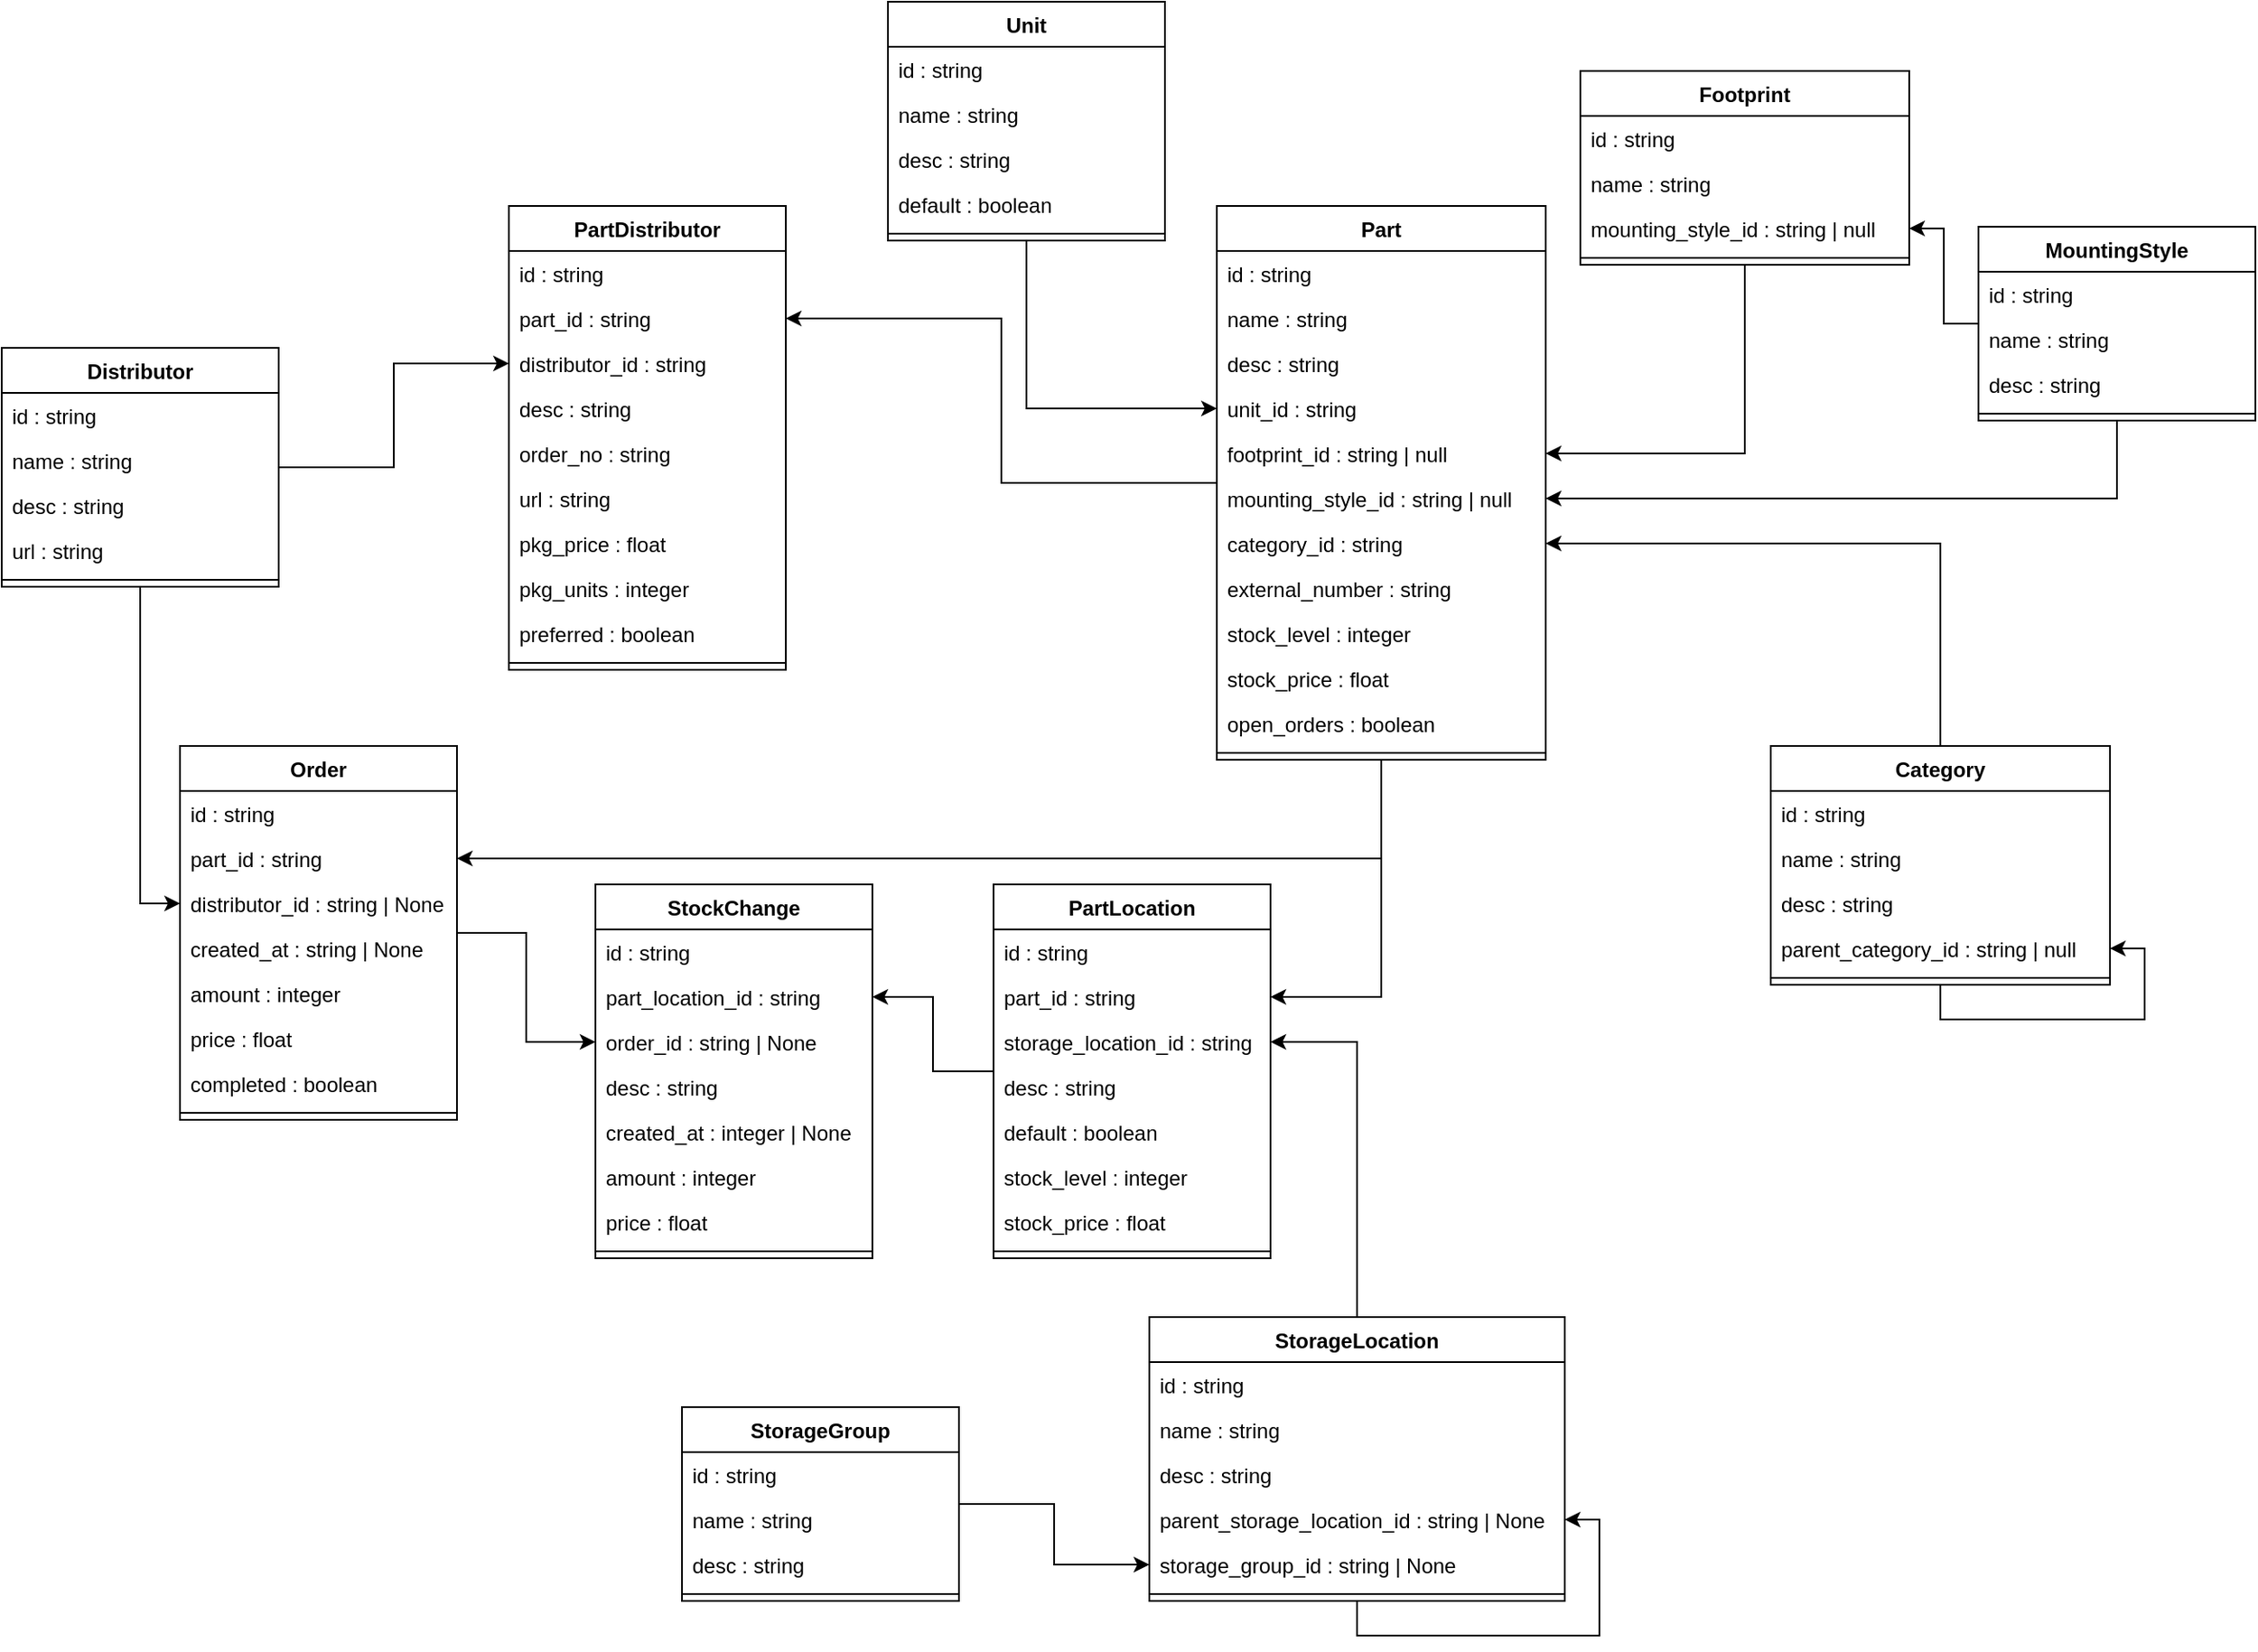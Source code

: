 <mxfile version="18.0.6" type="device"><diagram id="C5RBs43oDa-KdzZeNtuy" name="Page-1"><mxGraphModel dx="2889" dy="1167" grid="1" gridSize="10" guides="1" tooltips="1" connect="1" arrows="1" fold="1" page="1" pageScale="1" pageWidth="827" pageHeight="1169" math="0" shadow="0"><root><mxCell id="WIyWlLk6GJQsqaUBKTNV-0"/><mxCell id="WIyWlLk6GJQsqaUBKTNV-1" parent="WIyWlLk6GJQsqaUBKTNV-0"/><mxCell id="JeSXr1I24BMT02iOj9I2-17" style="edgeStyle=orthogonalEdgeStyle;rounded=0;orthogonalLoop=1;jettySize=auto;html=1;" parent="WIyWlLk6GJQsqaUBKTNV-1" source="TyrT48OzRcMUlwhW9ApC-0" target="JeSXr1I24BMT02iOj9I2-9" edge="1"><mxGeometry relative="1" as="geometry"/></mxCell><mxCell id="TyrT48OzRcMUlwhW9ApC-0" value="MountingStyle" style="swimlane;fontStyle=1;align=center;verticalAlign=top;childLayout=stackLayout;horizontal=1;startSize=26;horizontalStack=0;resizeParent=1;resizeParentMax=0;resizeLast=0;collapsible=1;marginBottom=0;" parent="WIyWlLk6GJQsqaUBKTNV-1" vertex="1"><mxGeometry x="649" y="220" width="160" height="112" as="geometry"/></mxCell><mxCell id="TyrT48OzRcMUlwhW9ApC-1" value="id : string" style="text;strokeColor=none;fillColor=none;align=left;verticalAlign=top;spacingLeft=4;spacingRight=4;overflow=hidden;rotatable=0;points=[[0,0.5],[1,0.5]];portConstraint=eastwest;" parent="TyrT48OzRcMUlwhW9ApC-0" vertex="1"><mxGeometry y="26" width="160" height="26" as="geometry"/></mxCell><mxCell id="TyrT48OzRcMUlwhW9ApC-4" value="name : string" style="text;strokeColor=none;fillColor=none;align=left;verticalAlign=top;spacingLeft=4;spacingRight=4;overflow=hidden;rotatable=0;points=[[0,0.5],[1,0.5]];portConstraint=eastwest;" parent="TyrT48OzRcMUlwhW9ApC-0" vertex="1"><mxGeometry y="52" width="160" height="26" as="geometry"/></mxCell><mxCell id="TyrT48OzRcMUlwhW9ApC-5" value="desc : string" style="text;strokeColor=none;fillColor=none;align=left;verticalAlign=top;spacingLeft=4;spacingRight=4;overflow=hidden;rotatable=0;points=[[0,0.5],[1,0.5]];portConstraint=eastwest;" parent="TyrT48OzRcMUlwhW9ApC-0" vertex="1"><mxGeometry y="78" width="160" height="26" as="geometry"/></mxCell><mxCell id="TyrT48OzRcMUlwhW9ApC-2" value="" style="line;strokeWidth=1;fillColor=none;align=left;verticalAlign=middle;spacingTop=-1;spacingLeft=3;spacingRight=3;rotatable=0;labelPosition=right;points=[];portConstraint=eastwest;" parent="TyrT48OzRcMUlwhW9ApC-0" vertex="1"><mxGeometry y="104" width="160" height="8" as="geometry"/></mxCell><mxCell id="JeSXr1I24BMT02iOj9I2-16" style="edgeStyle=orthogonalEdgeStyle;rounded=0;orthogonalLoop=1;jettySize=auto;html=1;" parent="WIyWlLk6GJQsqaUBKTNV-1" source="RS67MJvGB5C3cpKeubtu-0" target="JeSXr1I24BMT02iOj9I2-7" edge="1"><mxGeometry relative="1" as="geometry"/></mxCell><mxCell id="RS67MJvGB5C3cpKeubtu-0" value="Footprint" style="swimlane;fontStyle=1;align=center;verticalAlign=top;childLayout=stackLayout;horizontal=1;startSize=26;horizontalStack=0;resizeParent=1;resizeParentMax=0;resizeLast=0;collapsible=1;marginBottom=0;" parent="WIyWlLk6GJQsqaUBKTNV-1" vertex="1"><mxGeometry x="419" y="130" width="190" height="112" as="geometry"/></mxCell><mxCell id="RS67MJvGB5C3cpKeubtu-1" value="id : string" style="text;strokeColor=none;fillColor=none;align=left;verticalAlign=top;spacingLeft=4;spacingRight=4;overflow=hidden;rotatable=0;points=[[0,0.5],[1,0.5]];portConstraint=eastwest;" parent="RS67MJvGB5C3cpKeubtu-0" vertex="1"><mxGeometry y="26" width="190" height="26" as="geometry"/></mxCell><mxCell id="RS67MJvGB5C3cpKeubtu-4" value="name : string" style="text;strokeColor=none;fillColor=none;align=left;verticalAlign=top;spacingLeft=4;spacingRight=4;overflow=hidden;rotatable=0;points=[[0,0.5],[1,0.5]];portConstraint=eastwest;" parent="RS67MJvGB5C3cpKeubtu-0" vertex="1"><mxGeometry y="52" width="190" height="26" as="geometry"/></mxCell><mxCell id="RS67MJvGB5C3cpKeubtu-5" value="mounting_style_id : string | null" style="text;strokeColor=none;fillColor=none;align=left;verticalAlign=top;spacingLeft=4;spacingRight=4;overflow=hidden;rotatable=0;points=[[0,0.5],[1,0.5]];portConstraint=eastwest;" parent="RS67MJvGB5C3cpKeubtu-0" vertex="1"><mxGeometry y="78" width="190" height="26" as="geometry"/></mxCell><mxCell id="RS67MJvGB5C3cpKeubtu-2" value="" style="line;strokeWidth=1;fillColor=none;align=left;verticalAlign=middle;spacingTop=-1;spacingLeft=3;spacingRight=3;rotatable=0;labelPosition=right;points=[];portConstraint=eastwest;" parent="RS67MJvGB5C3cpKeubtu-0" vertex="1"><mxGeometry y="104" width="190" height="8" as="geometry"/></mxCell><mxCell id="RS67MJvGB5C3cpKeubtu-6" style="edgeStyle=orthogonalEdgeStyle;rounded=0;orthogonalLoop=1;jettySize=auto;html=1;entryX=1;entryY=0.5;entryDx=0;entryDy=0;" parent="WIyWlLk6GJQsqaUBKTNV-1" source="TyrT48OzRcMUlwhW9ApC-0" target="RS67MJvGB5C3cpKeubtu-5" edge="1"><mxGeometry relative="1" as="geometry"/></mxCell><mxCell id="JeSXr1I24BMT02iOj9I2-18" style="edgeStyle=orthogonalEdgeStyle;rounded=0;orthogonalLoop=1;jettySize=auto;html=1;" parent="WIyWlLk6GJQsqaUBKTNV-1" source="RS67MJvGB5C3cpKeubtu-7" target="JeSXr1I24BMT02iOj9I2-10" edge="1"><mxGeometry relative="1" as="geometry"/></mxCell><mxCell id="RS67MJvGB5C3cpKeubtu-7" value="Category" style="swimlane;fontStyle=1;align=center;verticalAlign=top;childLayout=stackLayout;horizontal=1;startSize=26;horizontalStack=0;resizeParent=1;resizeParentMax=0;resizeLast=0;collapsible=1;marginBottom=0;" parent="WIyWlLk6GJQsqaUBKTNV-1" vertex="1"><mxGeometry x="529" y="520" width="196" height="138" as="geometry"/></mxCell><mxCell id="RS67MJvGB5C3cpKeubtu-8" value="id : string" style="text;strokeColor=none;fillColor=none;align=left;verticalAlign=top;spacingLeft=4;spacingRight=4;overflow=hidden;rotatable=0;points=[[0,0.5],[1,0.5]];portConstraint=eastwest;" parent="RS67MJvGB5C3cpKeubtu-7" vertex="1"><mxGeometry y="26" width="196" height="26" as="geometry"/></mxCell><mxCell id="RS67MJvGB5C3cpKeubtu-11" value="name : string" style="text;strokeColor=none;fillColor=none;align=left;verticalAlign=top;spacingLeft=4;spacingRight=4;overflow=hidden;rotatable=0;points=[[0,0.5],[1,0.5]];portConstraint=eastwest;" parent="RS67MJvGB5C3cpKeubtu-7" vertex="1"><mxGeometry y="52" width="196" height="26" as="geometry"/></mxCell><mxCell id="RS67MJvGB5C3cpKeubtu-12" value="desc : string" style="text;strokeColor=none;fillColor=none;align=left;verticalAlign=top;spacingLeft=4;spacingRight=4;overflow=hidden;rotatable=0;points=[[0,0.5],[1,0.5]];portConstraint=eastwest;" parent="RS67MJvGB5C3cpKeubtu-7" vertex="1"><mxGeometry y="78" width="196" height="26" as="geometry"/></mxCell><mxCell id="RS67MJvGB5C3cpKeubtu-13" value="parent_category_id : string | null" style="text;strokeColor=none;fillColor=none;align=left;verticalAlign=top;spacingLeft=4;spacingRight=4;overflow=hidden;rotatable=0;points=[[0,0.5],[1,0.5]];portConstraint=eastwest;" parent="RS67MJvGB5C3cpKeubtu-7" vertex="1"><mxGeometry y="104" width="196" height="26" as="geometry"/></mxCell><mxCell id="RS67MJvGB5C3cpKeubtu-9" value="" style="line;strokeWidth=1;fillColor=none;align=left;verticalAlign=middle;spacingTop=-1;spacingLeft=3;spacingRight=3;rotatable=0;labelPosition=right;points=[];portConstraint=eastwest;" parent="RS67MJvGB5C3cpKeubtu-7" vertex="1"><mxGeometry y="130" width="196" height="8" as="geometry"/></mxCell><mxCell id="RS67MJvGB5C3cpKeubtu-14" style="edgeStyle=orthogonalEdgeStyle;rounded=0;orthogonalLoop=1;jettySize=auto;html=1;" parent="RS67MJvGB5C3cpKeubtu-7" source="RS67MJvGB5C3cpKeubtu-7" target="RS67MJvGB5C3cpKeubtu-13" edge="1"><mxGeometry relative="1" as="geometry"/></mxCell><mxCell id="JeSXr1I24BMT02iOj9I2-19" style="edgeStyle=orthogonalEdgeStyle;rounded=0;orthogonalLoop=1;jettySize=auto;html=1;" parent="WIyWlLk6GJQsqaUBKTNV-1" source="Tr1gkAWnGnEgOBQo-CUW-0" target="JeSXr1I24BMT02iOj9I2-6" edge="1"><mxGeometry relative="1" as="geometry"/></mxCell><mxCell id="Tr1gkAWnGnEgOBQo-CUW-0" value="Unit" style="swimlane;fontStyle=1;align=center;verticalAlign=top;childLayout=stackLayout;horizontal=1;startSize=26;horizontalStack=0;resizeParent=1;resizeParentMax=0;resizeLast=0;collapsible=1;marginBottom=0;" parent="WIyWlLk6GJQsqaUBKTNV-1" vertex="1"><mxGeometry x="19" y="90" width="160" height="138" as="geometry"/></mxCell><mxCell id="Tr1gkAWnGnEgOBQo-CUW-1" value="id : string" style="text;strokeColor=none;fillColor=none;align=left;verticalAlign=top;spacingLeft=4;spacingRight=4;overflow=hidden;rotatable=0;points=[[0,0.5],[1,0.5]];portConstraint=eastwest;" parent="Tr1gkAWnGnEgOBQo-CUW-0" vertex="1"><mxGeometry y="26" width="160" height="26" as="geometry"/></mxCell><mxCell id="Tr1gkAWnGnEgOBQo-CUW-6" value="name : string" style="text;strokeColor=none;fillColor=none;align=left;verticalAlign=top;spacingLeft=4;spacingRight=4;overflow=hidden;rotatable=0;points=[[0,0.5],[1,0.5]];portConstraint=eastwest;" parent="Tr1gkAWnGnEgOBQo-CUW-0" vertex="1"><mxGeometry y="52" width="160" height="26" as="geometry"/></mxCell><mxCell id="Tr1gkAWnGnEgOBQo-CUW-7" value="desc : string" style="text;strokeColor=none;fillColor=none;align=left;verticalAlign=top;spacingLeft=4;spacingRight=4;overflow=hidden;rotatable=0;points=[[0,0.5],[1,0.5]];portConstraint=eastwest;" parent="Tr1gkAWnGnEgOBQo-CUW-0" vertex="1"><mxGeometry y="78" width="160" height="26" as="geometry"/></mxCell><mxCell id="Tr1gkAWnGnEgOBQo-CUW-8" value="default : boolean" style="text;strokeColor=none;fillColor=none;align=left;verticalAlign=top;spacingLeft=4;spacingRight=4;overflow=hidden;rotatable=0;points=[[0,0.5],[1,0.5]];portConstraint=eastwest;" parent="Tr1gkAWnGnEgOBQo-CUW-0" vertex="1"><mxGeometry y="104" width="160" height="26" as="geometry"/></mxCell><mxCell id="Tr1gkAWnGnEgOBQo-CUW-2" value="" style="line;strokeWidth=1;fillColor=none;align=left;verticalAlign=middle;spacingTop=-1;spacingLeft=3;spacingRight=3;rotatable=0;labelPosition=right;points=[];portConstraint=eastwest;" parent="Tr1gkAWnGnEgOBQo-CUW-0" vertex="1"><mxGeometry y="130" width="160" height="8" as="geometry"/></mxCell><mxCell id="5RGRm8W-B_C1a2ed9hxM-20" style="edgeStyle=orthogonalEdgeStyle;rounded=0;orthogonalLoop=1;jettySize=auto;html=1;" parent="WIyWlLk6GJQsqaUBKTNV-1" source="JeSXr1I24BMT02iOj9I2-0" target="5RGRm8W-B_C1a2ed9hxM-11" edge="1"><mxGeometry relative="1" as="geometry"/></mxCell><mxCell id="inJ2HGPd-yacJufgZ3Vq-11" style="edgeStyle=orthogonalEdgeStyle;rounded=0;orthogonalLoop=1;jettySize=auto;html=1;" parent="WIyWlLk6GJQsqaUBKTNV-1" source="JeSXr1I24BMT02iOj9I2-0" target="inJ2HGPd-yacJufgZ3Vq-4" edge="1"><mxGeometry relative="1" as="geometry"/></mxCell><mxCell id="sxw9xvPwguNYQb6gRzbh-11" style="edgeStyle=orthogonalEdgeStyle;rounded=0;orthogonalLoop=1;jettySize=auto;html=1;" parent="WIyWlLk6GJQsqaUBKTNV-1" source="JeSXr1I24BMT02iOj9I2-0" target="sxw9xvPwguNYQb6gRzbh-4" edge="1"><mxGeometry relative="1" as="geometry"/></mxCell><mxCell id="JeSXr1I24BMT02iOj9I2-0" value="Part" style="swimlane;fontStyle=1;align=center;verticalAlign=top;childLayout=stackLayout;horizontal=1;startSize=26;horizontalStack=0;resizeParent=1;resizeParentMax=0;resizeLast=0;collapsible=1;marginBottom=0;" parent="WIyWlLk6GJQsqaUBKTNV-1" vertex="1"><mxGeometry x="209" y="208" width="190" height="320" as="geometry"/></mxCell><mxCell id="JeSXr1I24BMT02iOj9I2-1" value="id : string" style="text;strokeColor=none;fillColor=none;align=left;verticalAlign=top;spacingLeft=4;spacingRight=4;overflow=hidden;rotatable=0;points=[[0,0.5],[1,0.5]];portConstraint=eastwest;" parent="JeSXr1I24BMT02iOj9I2-0" vertex="1"><mxGeometry y="26" width="190" height="26" as="geometry"/></mxCell><mxCell id="JeSXr1I24BMT02iOj9I2-4" value="name : string" style="text;strokeColor=none;fillColor=none;align=left;verticalAlign=top;spacingLeft=4;spacingRight=4;overflow=hidden;rotatable=0;points=[[0,0.5],[1,0.5]];portConstraint=eastwest;" parent="JeSXr1I24BMT02iOj9I2-0" vertex="1"><mxGeometry y="52" width="190" height="26" as="geometry"/></mxCell><mxCell id="JeSXr1I24BMT02iOj9I2-5" value="desc : string" style="text;strokeColor=none;fillColor=none;align=left;verticalAlign=top;spacingLeft=4;spacingRight=4;overflow=hidden;rotatable=0;points=[[0,0.5],[1,0.5]];portConstraint=eastwest;" parent="JeSXr1I24BMT02iOj9I2-0" vertex="1"><mxGeometry y="78" width="190" height="26" as="geometry"/></mxCell><mxCell id="JeSXr1I24BMT02iOj9I2-6" value="unit_id : string" style="text;strokeColor=none;fillColor=none;align=left;verticalAlign=top;spacingLeft=4;spacingRight=4;overflow=hidden;rotatable=0;points=[[0,0.5],[1,0.5]];portConstraint=eastwest;" parent="JeSXr1I24BMT02iOj9I2-0" vertex="1"><mxGeometry y="104" width="190" height="26" as="geometry"/></mxCell><mxCell id="JeSXr1I24BMT02iOj9I2-7" value="footprint_id : string | null" style="text;strokeColor=none;fillColor=none;align=left;verticalAlign=top;spacingLeft=4;spacingRight=4;overflow=hidden;rotatable=0;points=[[0,0.5],[1,0.5]];portConstraint=eastwest;" parent="JeSXr1I24BMT02iOj9I2-0" vertex="1"><mxGeometry y="130" width="190" height="26" as="geometry"/></mxCell><mxCell id="JeSXr1I24BMT02iOj9I2-9" value="mounting_style_id : string | null" style="text;strokeColor=none;fillColor=none;align=left;verticalAlign=top;spacingLeft=4;spacingRight=4;overflow=hidden;rotatable=0;points=[[0,0.5],[1,0.5]];portConstraint=eastwest;" parent="JeSXr1I24BMT02iOj9I2-0" vertex="1"><mxGeometry y="156" width="190" height="26" as="geometry"/></mxCell><mxCell id="JeSXr1I24BMT02iOj9I2-10" value="category_id : string" style="text;strokeColor=none;fillColor=none;align=left;verticalAlign=top;spacingLeft=4;spacingRight=4;overflow=hidden;rotatable=0;points=[[0,0.5],[1,0.5]];portConstraint=eastwest;" parent="JeSXr1I24BMT02iOj9I2-0" vertex="1"><mxGeometry y="182" width="190" height="26" as="geometry"/></mxCell><mxCell id="JeSXr1I24BMT02iOj9I2-11" value="external_number : string" style="text;strokeColor=none;fillColor=none;align=left;verticalAlign=top;spacingLeft=4;spacingRight=4;overflow=hidden;rotatable=0;points=[[0,0.5],[1,0.5]];portConstraint=eastwest;" parent="JeSXr1I24BMT02iOj9I2-0" vertex="1"><mxGeometry y="208" width="190" height="26" as="geometry"/></mxCell><mxCell id="JeSXr1I24BMT02iOj9I2-12" value="stock_level : integer" style="text;strokeColor=none;fillColor=none;align=left;verticalAlign=top;spacingLeft=4;spacingRight=4;overflow=hidden;rotatable=0;points=[[0,0.5],[1,0.5]];portConstraint=eastwest;" parent="JeSXr1I24BMT02iOj9I2-0" vertex="1"><mxGeometry y="234" width="190" height="26" as="geometry"/></mxCell><mxCell id="JeSXr1I24BMT02iOj9I2-13" value="stock_price : float" style="text;strokeColor=none;fillColor=none;align=left;verticalAlign=top;spacingLeft=4;spacingRight=4;overflow=hidden;rotatable=0;points=[[0,0.5],[1,0.5]];portConstraint=eastwest;" parent="JeSXr1I24BMT02iOj9I2-0" vertex="1"><mxGeometry y="260" width="190" height="26" as="geometry"/></mxCell><mxCell id="JeSXr1I24BMT02iOj9I2-14" value="open_orders : boolean" style="text;strokeColor=none;fillColor=none;align=left;verticalAlign=top;spacingLeft=4;spacingRight=4;overflow=hidden;rotatable=0;points=[[0,0.5],[1,0.5]];portConstraint=eastwest;" parent="JeSXr1I24BMT02iOj9I2-0" vertex="1"><mxGeometry y="286" width="190" height="26" as="geometry"/></mxCell><mxCell id="JeSXr1I24BMT02iOj9I2-2" value="" style="line;strokeWidth=1;fillColor=none;align=left;verticalAlign=middle;spacingTop=-1;spacingLeft=3;spacingRight=3;rotatable=0;labelPosition=right;points=[];portConstraint=eastwest;" parent="JeSXr1I24BMT02iOj9I2-0" vertex="1"><mxGeometry y="312" width="190" height="8" as="geometry"/></mxCell><mxCell id="5RGRm8W-B_C1a2ed9hxM-19" style="edgeStyle=orthogonalEdgeStyle;rounded=0;orthogonalLoop=1;jettySize=auto;html=1;" parent="WIyWlLk6GJQsqaUBKTNV-1" source="5RGRm8W-B_C1a2ed9hxM-0" target="5RGRm8W-B_C1a2ed9hxM-12" edge="1"><mxGeometry relative="1" as="geometry"/></mxCell><mxCell id="inJ2HGPd-yacJufgZ3Vq-10" style="edgeStyle=orthogonalEdgeStyle;rounded=0;orthogonalLoop=1;jettySize=auto;html=1;" parent="WIyWlLk6GJQsqaUBKTNV-1" source="5RGRm8W-B_C1a2ed9hxM-0" target="inJ2HGPd-yacJufgZ3Vq-5" edge="1"><mxGeometry relative="1" as="geometry"/></mxCell><mxCell id="5RGRm8W-B_C1a2ed9hxM-0" value="Distributor" style="swimlane;fontStyle=1;align=center;verticalAlign=top;childLayout=stackLayout;horizontal=1;startSize=26;horizontalStack=0;resizeParent=1;resizeParentMax=0;resizeLast=0;collapsible=1;marginBottom=0;" parent="WIyWlLk6GJQsqaUBKTNV-1" vertex="1"><mxGeometry x="-493" y="290" width="160" height="138" as="geometry"/></mxCell><mxCell id="5RGRm8W-B_C1a2ed9hxM-1" value="id : string" style="text;strokeColor=none;fillColor=none;align=left;verticalAlign=top;spacingLeft=4;spacingRight=4;overflow=hidden;rotatable=0;points=[[0,0.5],[1,0.5]];portConstraint=eastwest;" parent="5RGRm8W-B_C1a2ed9hxM-0" vertex="1"><mxGeometry y="26" width="160" height="26" as="geometry"/></mxCell><mxCell id="5RGRm8W-B_C1a2ed9hxM-8" value="name : string" style="text;strokeColor=none;fillColor=none;align=left;verticalAlign=top;spacingLeft=4;spacingRight=4;overflow=hidden;rotatable=0;points=[[0,0.5],[1,0.5]];portConstraint=eastwest;" parent="5RGRm8W-B_C1a2ed9hxM-0" vertex="1"><mxGeometry y="52" width="160" height="26" as="geometry"/></mxCell><mxCell id="5RGRm8W-B_C1a2ed9hxM-9" value="desc : string" style="text;strokeColor=none;fillColor=none;align=left;verticalAlign=top;spacingLeft=4;spacingRight=4;overflow=hidden;rotatable=0;points=[[0,0.5],[1,0.5]];portConstraint=eastwest;" parent="5RGRm8W-B_C1a2ed9hxM-0" vertex="1"><mxGeometry y="78" width="160" height="26" as="geometry"/></mxCell><mxCell id="5RGRm8W-B_C1a2ed9hxM-10" value="url : string" style="text;strokeColor=none;fillColor=none;align=left;verticalAlign=top;spacingLeft=4;spacingRight=4;overflow=hidden;rotatable=0;points=[[0,0.5],[1,0.5]];portConstraint=eastwest;" parent="5RGRm8W-B_C1a2ed9hxM-0" vertex="1"><mxGeometry y="104" width="160" height="26" as="geometry"/></mxCell><mxCell id="5RGRm8W-B_C1a2ed9hxM-2" value="" style="line;strokeWidth=1;fillColor=none;align=left;verticalAlign=middle;spacingTop=-1;spacingLeft=3;spacingRight=3;rotatable=0;labelPosition=right;points=[];portConstraint=eastwest;" parent="5RGRm8W-B_C1a2ed9hxM-0" vertex="1"><mxGeometry y="130" width="160" height="8" as="geometry"/></mxCell><mxCell id="5RGRm8W-B_C1a2ed9hxM-4" value="PartDistributor" style="swimlane;fontStyle=1;align=center;verticalAlign=top;childLayout=stackLayout;horizontal=1;startSize=26;horizontalStack=0;resizeParent=1;resizeParentMax=0;resizeLast=0;collapsible=1;marginBottom=0;" parent="WIyWlLk6GJQsqaUBKTNV-1" vertex="1"><mxGeometry x="-200" y="208" width="160" height="268" as="geometry"/></mxCell><mxCell id="5RGRm8W-B_C1a2ed9hxM-5" value="id : string" style="text;strokeColor=none;fillColor=none;align=left;verticalAlign=top;spacingLeft=4;spacingRight=4;overflow=hidden;rotatable=0;points=[[0,0.5],[1,0.5]];portConstraint=eastwest;" parent="5RGRm8W-B_C1a2ed9hxM-4" vertex="1"><mxGeometry y="26" width="160" height="26" as="geometry"/></mxCell><mxCell id="5RGRm8W-B_C1a2ed9hxM-11" value="part_id : string" style="text;strokeColor=none;fillColor=none;align=left;verticalAlign=top;spacingLeft=4;spacingRight=4;overflow=hidden;rotatable=0;points=[[0,0.5],[1,0.5]];portConstraint=eastwest;" parent="5RGRm8W-B_C1a2ed9hxM-4" vertex="1"><mxGeometry y="52" width="160" height="26" as="geometry"/></mxCell><mxCell id="5RGRm8W-B_C1a2ed9hxM-12" value="distributor_id : string" style="text;strokeColor=none;fillColor=none;align=left;verticalAlign=top;spacingLeft=4;spacingRight=4;overflow=hidden;rotatable=0;points=[[0,0.5],[1,0.5]];portConstraint=eastwest;" parent="5RGRm8W-B_C1a2ed9hxM-4" vertex="1"><mxGeometry y="78" width="160" height="26" as="geometry"/></mxCell><mxCell id="5RGRm8W-B_C1a2ed9hxM-13" value="desc : string" style="text;strokeColor=none;fillColor=none;align=left;verticalAlign=top;spacingLeft=4;spacingRight=4;overflow=hidden;rotatable=0;points=[[0,0.5],[1,0.5]];portConstraint=eastwest;" parent="5RGRm8W-B_C1a2ed9hxM-4" vertex="1"><mxGeometry y="104" width="160" height="26" as="geometry"/></mxCell><mxCell id="5RGRm8W-B_C1a2ed9hxM-21" value="order_no : string" style="text;strokeColor=none;fillColor=none;align=left;verticalAlign=top;spacingLeft=4;spacingRight=4;overflow=hidden;rotatable=0;points=[[0,0.5],[1,0.5]];portConstraint=eastwest;" parent="5RGRm8W-B_C1a2ed9hxM-4" vertex="1"><mxGeometry y="130" width="160" height="26" as="geometry"/></mxCell><mxCell id="5RGRm8W-B_C1a2ed9hxM-14" value="url : string" style="text;strokeColor=none;fillColor=none;align=left;verticalAlign=top;spacingLeft=4;spacingRight=4;overflow=hidden;rotatable=0;points=[[0,0.5],[1,0.5]];portConstraint=eastwest;" parent="5RGRm8W-B_C1a2ed9hxM-4" vertex="1"><mxGeometry y="156" width="160" height="26" as="geometry"/></mxCell><mxCell id="5RGRm8W-B_C1a2ed9hxM-15" value="pkg_price : float" style="text;strokeColor=none;fillColor=none;align=left;verticalAlign=top;spacingLeft=4;spacingRight=4;overflow=hidden;rotatable=0;points=[[0,0.5],[1,0.5]];portConstraint=eastwest;" parent="5RGRm8W-B_C1a2ed9hxM-4" vertex="1"><mxGeometry y="182" width="160" height="26" as="geometry"/></mxCell><mxCell id="5RGRm8W-B_C1a2ed9hxM-16" value="pkg_units : integer" style="text;strokeColor=none;fillColor=none;align=left;verticalAlign=top;spacingLeft=4;spacingRight=4;overflow=hidden;rotatable=0;points=[[0,0.5],[1,0.5]];portConstraint=eastwest;" parent="5RGRm8W-B_C1a2ed9hxM-4" vertex="1"><mxGeometry y="208" width="160" height="26" as="geometry"/></mxCell><mxCell id="5RGRm8W-B_C1a2ed9hxM-17" value="preferred : boolean" style="text;strokeColor=none;fillColor=none;align=left;verticalAlign=top;spacingLeft=4;spacingRight=4;overflow=hidden;rotatable=0;points=[[0,0.5],[1,0.5]];portConstraint=eastwest;" parent="5RGRm8W-B_C1a2ed9hxM-4" vertex="1"><mxGeometry y="234" width="160" height="26" as="geometry"/></mxCell><mxCell id="5RGRm8W-B_C1a2ed9hxM-6" value="" style="line;strokeWidth=1;fillColor=none;align=left;verticalAlign=middle;spacingTop=-1;spacingLeft=3;spacingRight=3;rotatable=0;labelPosition=right;points=[];portConstraint=eastwest;" parent="5RGRm8W-B_C1a2ed9hxM-4" vertex="1"><mxGeometry y="260" width="160" height="8" as="geometry"/></mxCell><mxCell id="7PLRotigtV7YpJzPNAxf-13" style="edgeStyle=orthogonalEdgeStyle;rounded=0;orthogonalLoop=1;jettySize=auto;html=1;" parent="WIyWlLk6GJQsqaUBKTNV-1" source="7PLRotigtV7YpJzPNAxf-0" target="7PLRotigtV7YpJzPNAxf-12" edge="1"><mxGeometry relative="1" as="geometry"/></mxCell><mxCell id="7PLRotigtV7YpJzPNAxf-0" value="StorageGroup" style="swimlane;fontStyle=1;align=center;verticalAlign=top;childLayout=stackLayout;horizontal=1;startSize=26;horizontalStack=0;resizeParent=1;resizeParentMax=0;resizeLast=0;collapsible=1;marginBottom=0;" parent="WIyWlLk6GJQsqaUBKTNV-1" vertex="1"><mxGeometry x="-100" y="902" width="160" height="112" as="geometry"/></mxCell><mxCell id="7PLRotigtV7YpJzPNAxf-1" value="id : string" style="text;strokeColor=none;fillColor=none;align=left;verticalAlign=top;spacingLeft=4;spacingRight=4;overflow=hidden;rotatable=0;points=[[0,0.5],[1,0.5]];portConstraint=eastwest;" parent="7PLRotigtV7YpJzPNAxf-0" vertex="1"><mxGeometry y="26" width="160" height="26" as="geometry"/></mxCell><mxCell id="7PLRotigtV7YpJzPNAxf-4" value="name : string" style="text;strokeColor=none;fillColor=none;align=left;verticalAlign=top;spacingLeft=4;spacingRight=4;overflow=hidden;rotatable=0;points=[[0,0.5],[1,0.5]];portConstraint=eastwest;" parent="7PLRotigtV7YpJzPNAxf-0" vertex="1"><mxGeometry y="52" width="160" height="26" as="geometry"/></mxCell><mxCell id="7PLRotigtV7YpJzPNAxf-5" value="desc : string" style="text;strokeColor=none;fillColor=none;align=left;verticalAlign=top;spacingLeft=4;spacingRight=4;overflow=hidden;rotatable=0;points=[[0,0.5],[1,0.5]];portConstraint=eastwest;" parent="7PLRotigtV7YpJzPNAxf-0" vertex="1"><mxGeometry y="78" width="160" height="26" as="geometry"/></mxCell><mxCell id="7PLRotigtV7YpJzPNAxf-2" value="" style="line;strokeWidth=1;fillColor=none;align=left;verticalAlign=middle;spacingTop=-1;spacingLeft=3;spacingRight=3;rotatable=0;labelPosition=right;points=[];portConstraint=eastwest;" parent="7PLRotigtV7YpJzPNAxf-0" vertex="1"><mxGeometry y="104" width="160" height="8" as="geometry"/></mxCell><mxCell id="sxw9xvPwguNYQb6gRzbh-10" style="edgeStyle=orthogonalEdgeStyle;rounded=0;orthogonalLoop=1;jettySize=auto;html=1;" parent="WIyWlLk6GJQsqaUBKTNV-1" source="7PLRotigtV7YpJzPNAxf-6" target="sxw9xvPwguNYQb6gRzbh-5" edge="1"><mxGeometry relative="1" as="geometry"/></mxCell><mxCell id="7PLRotigtV7YpJzPNAxf-6" value="StorageLocation" style="swimlane;fontStyle=1;align=center;verticalAlign=top;childLayout=stackLayout;horizontal=1;startSize=26;horizontalStack=0;resizeParent=1;resizeParentMax=0;resizeLast=0;collapsible=1;marginBottom=0;" parent="WIyWlLk6GJQsqaUBKTNV-1" vertex="1"><mxGeometry x="170" y="850" width="240" height="164" as="geometry"/></mxCell><mxCell id="7PLRotigtV7YpJzPNAxf-7" value="id : string" style="text;strokeColor=none;fillColor=none;align=left;verticalAlign=top;spacingLeft=4;spacingRight=4;overflow=hidden;rotatable=0;points=[[0,0.5],[1,0.5]];portConstraint=eastwest;" parent="7PLRotigtV7YpJzPNAxf-6" vertex="1"><mxGeometry y="26" width="240" height="26" as="geometry"/></mxCell><mxCell id="7PLRotigtV7YpJzPNAxf-8" value="name : string" style="text;strokeColor=none;fillColor=none;align=left;verticalAlign=top;spacingLeft=4;spacingRight=4;overflow=hidden;rotatable=0;points=[[0,0.5],[1,0.5]];portConstraint=eastwest;" parent="7PLRotigtV7YpJzPNAxf-6" vertex="1"><mxGeometry y="52" width="240" height="26" as="geometry"/></mxCell><mxCell id="7PLRotigtV7YpJzPNAxf-9" value="desc : string" style="text;strokeColor=none;fillColor=none;align=left;verticalAlign=top;spacingLeft=4;spacingRight=4;overflow=hidden;rotatable=0;points=[[0,0.5],[1,0.5]];portConstraint=eastwest;" parent="7PLRotigtV7YpJzPNAxf-6" vertex="1"><mxGeometry y="78" width="240" height="26" as="geometry"/></mxCell><mxCell id="7PLRotigtV7YpJzPNAxf-11" value="parent_storage_location_id : string | None" style="text;strokeColor=none;fillColor=none;align=left;verticalAlign=top;spacingLeft=4;spacingRight=4;overflow=hidden;rotatable=0;points=[[0,0.5],[1,0.5]];portConstraint=eastwest;" parent="7PLRotigtV7YpJzPNAxf-6" vertex="1"><mxGeometry y="104" width="240" height="26" as="geometry"/></mxCell><mxCell id="7PLRotigtV7YpJzPNAxf-12" value="storage_group_id : string | None" style="text;strokeColor=none;fillColor=none;align=left;verticalAlign=top;spacingLeft=4;spacingRight=4;overflow=hidden;rotatable=0;points=[[0,0.5],[1,0.5]];portConstraint=eastwest;" parent="7PLRotigtV7YpJzPNAxf-6" vertex="1"><mxGeometry y="130" width="240" height="26" as="geometry"/></mxCell><mxCell id="7PLRotigtV7YpJzPNAxf-10" value="" style="line;strokeWidth=1;fillColor=none;align=left;verticalAlign=middle;spacingTop=-1;spacingLeft=3;spacingRight=3;rotatable=0;labelPosition=right;points=[];portConstraint=eastwest;" parent="7PLRotigtV7YpJzPNAxf-6" vertex="1"><mxGeometry y="156" width="240" height="8" as="geometry"/></mxCell><mxCell id="7PLRotigtV7YpJzPNAxf-14" style="edgeStyle=orthogonalEdgeStyle;rounded=0;orthogonalLoop=1;jettySize=auto;html=1;" parent="7PLRotigtV7YpJzPNAxf-6" source="7PLRotigtV7YpJzPNAxf-6" target="7PLRotigtV7YpJzPNAxf-11" edge="1"><mxGeometry relative="1" as="geometry"/></mxCell><mxCell id="PnN6PJmUA82E4ijkwoYj-10" style="edgeStyle=orthogonalEdgeStyle;rounded=0;orthogonalLoop=1;jettySize=auto;html=1;" parent="WIyWlLk6GJQsqaUBKTNV-1" source="inJ2HGPd-yacJufgZ3Vq-0" target="PnN6PJmUA82E4ijkwoYj-5" edge="1"><mxGeometry relative="1" as="geometry"/></mxCell><mxCell id="inJ2HGPd-yacJufgZ3Vq-0" value="Order" style="swimlane;fontStyle=1;align=center;verticalAlign=top;childLayout=stackLayout;horizontal=1;startSize=26;horizontalStack=0;resizeParent=1;resizeParentMax=0;resizeLast=0;collapsible=1;marginBottom=0;" parent="WIyWlLk6GJQsqaUBKTNV-1" vertex="1"><mxGeometry x="-390" y="520" width="160" height="216" as="geometry"/></mxCell><mxCell id="inJ2HGPd-yacJufgZ3Vq-1" value="id : string" style="text;strokeColor=none;fillColor=none;align=left;verticalAlign=top;spacingLeft=4;spacingRight=4;overflow=hidden;rotatable=0;points=[[0,0.5],[1,0.5]];portConstraint=eastwest;" parent="inJ2HGPd-yacJufgZ3Vq-0" vertex="1"><mxGeometry y="26" width="160" height="26" as="geometry"/></mxCell><mxCell id="inJ2HGPd-yacJufgZ3Vq-4" value="part_id : string" style="text;strokeColor=none;fillColor=none;align=left;verticalAlign=top;spacingLeft=4;spacingRight=4;overflow=hidden;rotatable=0;points=[[0,0.5],[1,0.5]];portConstraint=eastwest;" parent="inJ2HGPd-yacJufgZ3Vq-0" vertex="1"><mxGeometry y="52" width="160" height="26" as="geometry"/></mxCell><mxCell id="inJ2HGPd-yacJufgZ3Vq-5" value="distributor_id : string | None" style="text;strokeColor=none;fillColor=none;align=left;verticalAlign=top;spacingLeft=4;spacingRight=4;overflow=hidden;rotatable=0;points=[[0,0.5],[1,0.5]];portConstraint=eastwest;" parent="inJ2HGPd-yacJufgZ3Vq-0" vertex="1"><mxGeometry y="78" width="160" height="26" as="geometry"/></mxCell><mxCell id="inJ2HGPd-yacJufgZ3Vq-8" value="created_at : string | None" style="text;strokeColor=none;fillColor=none;align=left;verticalAlign=top;spacingLeft=4;spacingRight=4;overflow=hidden;rotatable=0;points=[[0,0.5],[1,0.5]];portConstraint=eastwest;" parent="inJ2HGPd-yacJufgZ3Vq-0" vertex="1"><mxGeometry y="104" width="160" height="26" as="geometry"/></mxCell><mxCell id="inJ2HGPd-yacJufgZ3Vq-9" value="amount : integer" style="text;strokeColor=none;fillColor=none;align=left;verticalAlign=top;spacingLeft=4;spacingRight=4;overflow=hidden;rotatable=0;points=[[0,0.5],[1,0.5]];portConstraint=eastwest;" parent="inJ2HGPd-yacJufgZ3Vq-0" vertex="1"><mxGeometry y="130" width="160" height="26" as="geometry"/></mxCell><mxCell id="inJ2HGPd-yacJufgZ3Vq-6" value="price : float" style="text;strokeColor=none;fillColor=none;align=left;verticalAlign=top;spacingLeft=4;spacingRight=4;overflow=hidden;rotatable=0;points=[[0,0.5],[1,0.5]];portConstraint=eastwest;" parent="inJ2HGPd-yacJufgZ3Vq-0" vertex="1"><mxGeometry y="156" width="160" height="26" as="geometry"/></mxCell><mxCell id="inJ2HGPd-yacJufgZ3Vq-7" value="completed : boolean" style="text;strokeColor=none;fillColor=none;align=left;verticalAlign=top;spacingLeft=4;spacingRight=4;overflow=hidden;rotatable=0;points=[[0,0.5],[1,0.5]];portConstraint=eastwest;" parent="inJ2HGPd-yacJufgZ3Vq-0" vertex="1"><mxGeometry y="182" width="160" height="26" as="geometry"/></mxCell><mxCell id="inJ2HGPd-yacJufgZ3Vq-2" value="" style="line;strokeWidth=1;fillColor=none;align=left;verticalAlign=middle;spacingTop=-1;spacingLeft=3;spacingRight=3;rotatable=0;labelPosition=right;points=[];portConstraint=eastwest;" parent="inJ2HGPd-yacJufgZ3Vq-0" vertex="1"><mxGeometry y="208" width="160" height="8" as="geometry"/></mxCell><mxCell id="PnN6PJmUA82E4ijkwoYj-11" style="edgeStyle=orthogonalEdgeStyle;rounded=0;orthogonalLoop=1;jettySize=auto;html=1;" parent="WIyWlLk6GJQsqaUBKTNV-1" source="sxw9xvPwguNYQb6gRzbh-0" target="PnN6PJmUA82E4ijkwoYj-4" edge="1"><mxGeometry relative="1" as="geometry"/></mxCell><mxCell id="sxw9xvPwguNYQb6gRzbh-0" value="PartLocation" style="swimlane;fontStyle=1;align=center;verticalAlign=top;childLayout=stackLayout;horizontal=1;startSize=26;horizontalStack=0;resizeParent=1;resizeParentMax=0;resizeLast=0;collapsible=1;marginBottom=0;" parent="WIyWlLk6GJQsqaUBKTNV-1" vertex="1"><mxGeometry x="80" y="600" width="160" height="216" as="geometry"/></mxCell><mxCell id="sxw9xvPwguNYQb6gRzbh-1" value="id : string" style="text;strokeColor=none;fillColor=none;align=left;verticalAlign=top;spacingLeft=4;spacingRight=4;overflow=hidden;rotatable=0;points=[[0,0.5],[1,0.5]];portConstraint=eastwest;" parent="sxw9xvPwguNYQb6gRzbh-0" vertex="1"><mxGeometry y="26" width="160" height="26" as="geometry"/></mxCell><mxCell id="sxw9xvPwguNYQb6gRzbh-4" value="part_id : string" style="text;strokeColor=none;fillColor=none;align=left;verticalAlign=top;spacingLeft=4;spacingRight=4;overflow=hidden;rotatable=0;points=[[0,0.5],[1,0.5]];portConstraint=eastwest;" parent="sxw9xvPwguNYQb6gRzbh-0" vertex="1"><mxGeometry y="52" width="160" height="26" as="geometry"/></mxCell><mxCell id="sxw9xvPwguNYQb6gRzbh-5" value="storage_location_id : string" style="text;strokeColor=none;fillColor=none;align=left;verticalAlign=top;spacingLeft=4;spacingRight=4;overflow=hidden;rotatable=0;points=[[0,0.5],[1,0.5]];portConstraint=eastwest;" parent="sxw9xvPwguNYQb6gRzbh-0" vertex="1"><mxGeometry y="78" width="160" height="26" as="geometry"/></mxCell><mxCell id="sxw9xvPwguNYQb6gRzbh-6" value="desc : string" style="text;strokeColor=none;fillColor=none;align=left;verticalAlign=top;spacingLeft=4;spacingRight=4;overflow=hidden;rotatable=0;points=[[0,0.5],[1,0.5]];portConstraint=eastwest;" parent="sxw9xvPwguNYQb6gRzbh-0" vertex="1"><mxGeometry y="104" width="160" height="26" as="geometry"/></mxCell><mxCell id="sxw9xvPwguNYQb6gRzbh-7" value="default : boolean" style="text;strokeColor=none;fillColor=none;align=left;verticalAlign=top;spacingLeft=4;spacingRight=4;overflow=hidden;rotatable=0;points=[[0,0.5],[1,0.5]];portConstraint=eastwest;" parent="sxw9xvPwguNYQb6gRzbh-0" vertex="1"><mxGeometry y="130" width="160" height="26" as="geometry"/></mxCell><mxCell id="sxw9xvPwguNYQb6gRzbh-8" value="stock_level : integer" style="text;strokeColor=none;fillColor=none;align=left;verticalAlign=top;spacingLeft=4;spacingRight=4;overflow=hidden;rotatable=0;points=[[0,0.5],[1,0.5]];portConstraint=eastwest;" parent="sxw9xvPwguNYQb6gRzbh-0" vertex="1"><mxGeometry y="156" width="160" height="26" as="geometry"/></mxCell><mxCell id="E_it-DE5YUg8wvprwItI-0" value="stock_price : float" style="text;strokeColor=none;fillColor=none;align=left;verticalAlign=top;spacingLeft=4;spacingRight=4;overflow=hidden;rotatable=0;points=[[0,0.5],[1,0.5]];portConstraint=eastwest;" vertex="1" parent="sxw9xvPwguNYQb6gRzbh-0"><mxGeometry y="182" width="160" height="26" as="geometry"/></mxCell><mxCell id="sxw9xvPwguNYQb6gRzbh-2" value="" style="line;strokeWidth=1;fillColor=none;align=left;verticalAlign=middle;spacingTop=-1;spacingLeft=3;spacingRight=3;rotatable=0;labelPosition=right;points=[];portConstraint=eastwest;" parent="sxw9xvPwguNYQb6gRzbh-0" vertex="1"><mxGeometry y="208" width="160" height="8" as="geometry"/></mxCell><mxCell id="PnN6PJmUA82E4ijkwoYj-0" value="StockChange" style="swimlane;fontStyle=1;align=center;verticalAlign=top;childLayout=stackLayout;horizontal=1;startSize=26;horizontalStack=0;resizeParent=1;resizeParentMax=0;resizeLast=0;collapsible=1;marginBottom=0;" parent="WIyWlLk6GJQsqaUBKTNV-1" vertex="1"><mxGeometry x="-150" y="600" width="160" height="216" as="geometry"/></mxCell><mxCell id="PnN6PJmUA82E4ijkwoYj-1" value="id : string" style="text;strokeColor=none;fillColor=none;align=left;verticalAlign=top;spacingLeft=4;spacingRight=4;overflow=hidden;rotatable=0;points=[[0,0.5],[1,0.5]];portConstraint=eastwest;" parent="PnN6PJmUA82E4ijkwoYj-0" vertex="1"><mxGeometry y="26" width="160" height="26" as="geometry"/></mxCell><mxCell id="PnN6PJmUA82E4ijkwoYj-4" value="part_location_id : string" style="text;strokeColor=none;fillColor=none;align=left;verticalAlign=top;spacingLeft=4;spacingRight=4;overflow=hidden;rotatable=0;points=[[0,0.5],[1,0.5]];portConstraint=eastwest;" parent="PnN6PJmUA82E4ijkwoYj-0" vertex="1"><mxGeometry y="52" width="160" height="26" as="geometry"/></mxCell><mxCell id="PnN6PJmUA82E4ijkwoYj-5" value="order_id : string | None" style="text;strokeColor=none;fillColor=none;align=left;verticalAlign=top;spacingLeft=4;spacingRight=4;overflow=hidden;rotatable=0;points=[[0,0.5],[1,0.5]];portConstraint=eastwest;" parent="PnN6PJmUA82E4ijkwoYj-0" vertex="1"><mxGeometry y="78" width="160" height="26" as="geometry"/></mxCell><mxCell id="PnN6PJmUA82E4ijkwoYj-6" value="desc : string" style="text;strokeColor=none;fillColor=none;align=left;verticalAlign=top;spacingLeft=4;spacingRight=4;overflow=hidden;rotatable=0;points=[[0,0.5],[1,0.5]];portConstraint=eastwest;" parent="PnN6PJmUA82E4ijkwoYj-0" vertex="1"><mxGeometry y="104" width="160" height="26" as="geometry"/></mxCell><mxCell id="PnN6PJmUA82E4ijkwoYj-7" value="created_at : integer | None" style="text;strokeColor=none;fillColor=none;align=left;verticalAlign=top;spacingLeft=4;spacingRight=4;overflow=hidden;rotatable=0;points=[[0,0.5],[1,0.5]];portConstraint=eastwest;" parent="PnN6PJmUA82E4ijkwoYj-0" vertex="1"><mxGeometry y="130" width="160" height="26" as="geometry"/></mxCell><mxCell id="PnN6PJmUA82E4ijkwoYj-8" value="amount : integer" style="text;strokeColor=none;fillColor=none;align=left;verticalAlign=top;spacingLeft=4;spacingRight=4;overflow=hidden;rotatable=0;points=[[0,0.5],[1,0.5]];portConstraint=eastwest;" parent="PnN6PJmUA82E4ijkwoYj-0" vertex="1"><mxGeometry y="156" width="160" height="26" as="geometry"/></mxCell><mxCell id="PnN6PJmUA82E4ijkwoYj-9" value="price : float" style="text;strokeColor=none;fillColor=none;align=left;verticalAlign=top;spacingLeft=4;spacingRight=4;overflow=hidden;rotatable=0;points=[[0,0.5],[1,0.5]];portConstraint=eastwest;" parent="PnN6PJmUA82E4ijkwoYj-0" vertex="1"><mxGeometry y="182" width="160" height="26" as="geometry"/></mxCell><mxCell id="PnN6PJmUA82E4ijkwoYj-2" value="" style="line;strokeWidth=1;fillColor=none;align=left;verticalAlign=middle;spacingTop=-1;spacingLeft=3;spacingRight=3;rotatable=0;labelPosition=right;points=[];portConstraint=eastwest;" parent="PnN6PJmUA82E4ijkwoYj-0" vertex="1"><mxGeometry y="208" width="160" height="8" as="geometry"/></mxCell></root></mxGraphModel></diagram></mxfile>